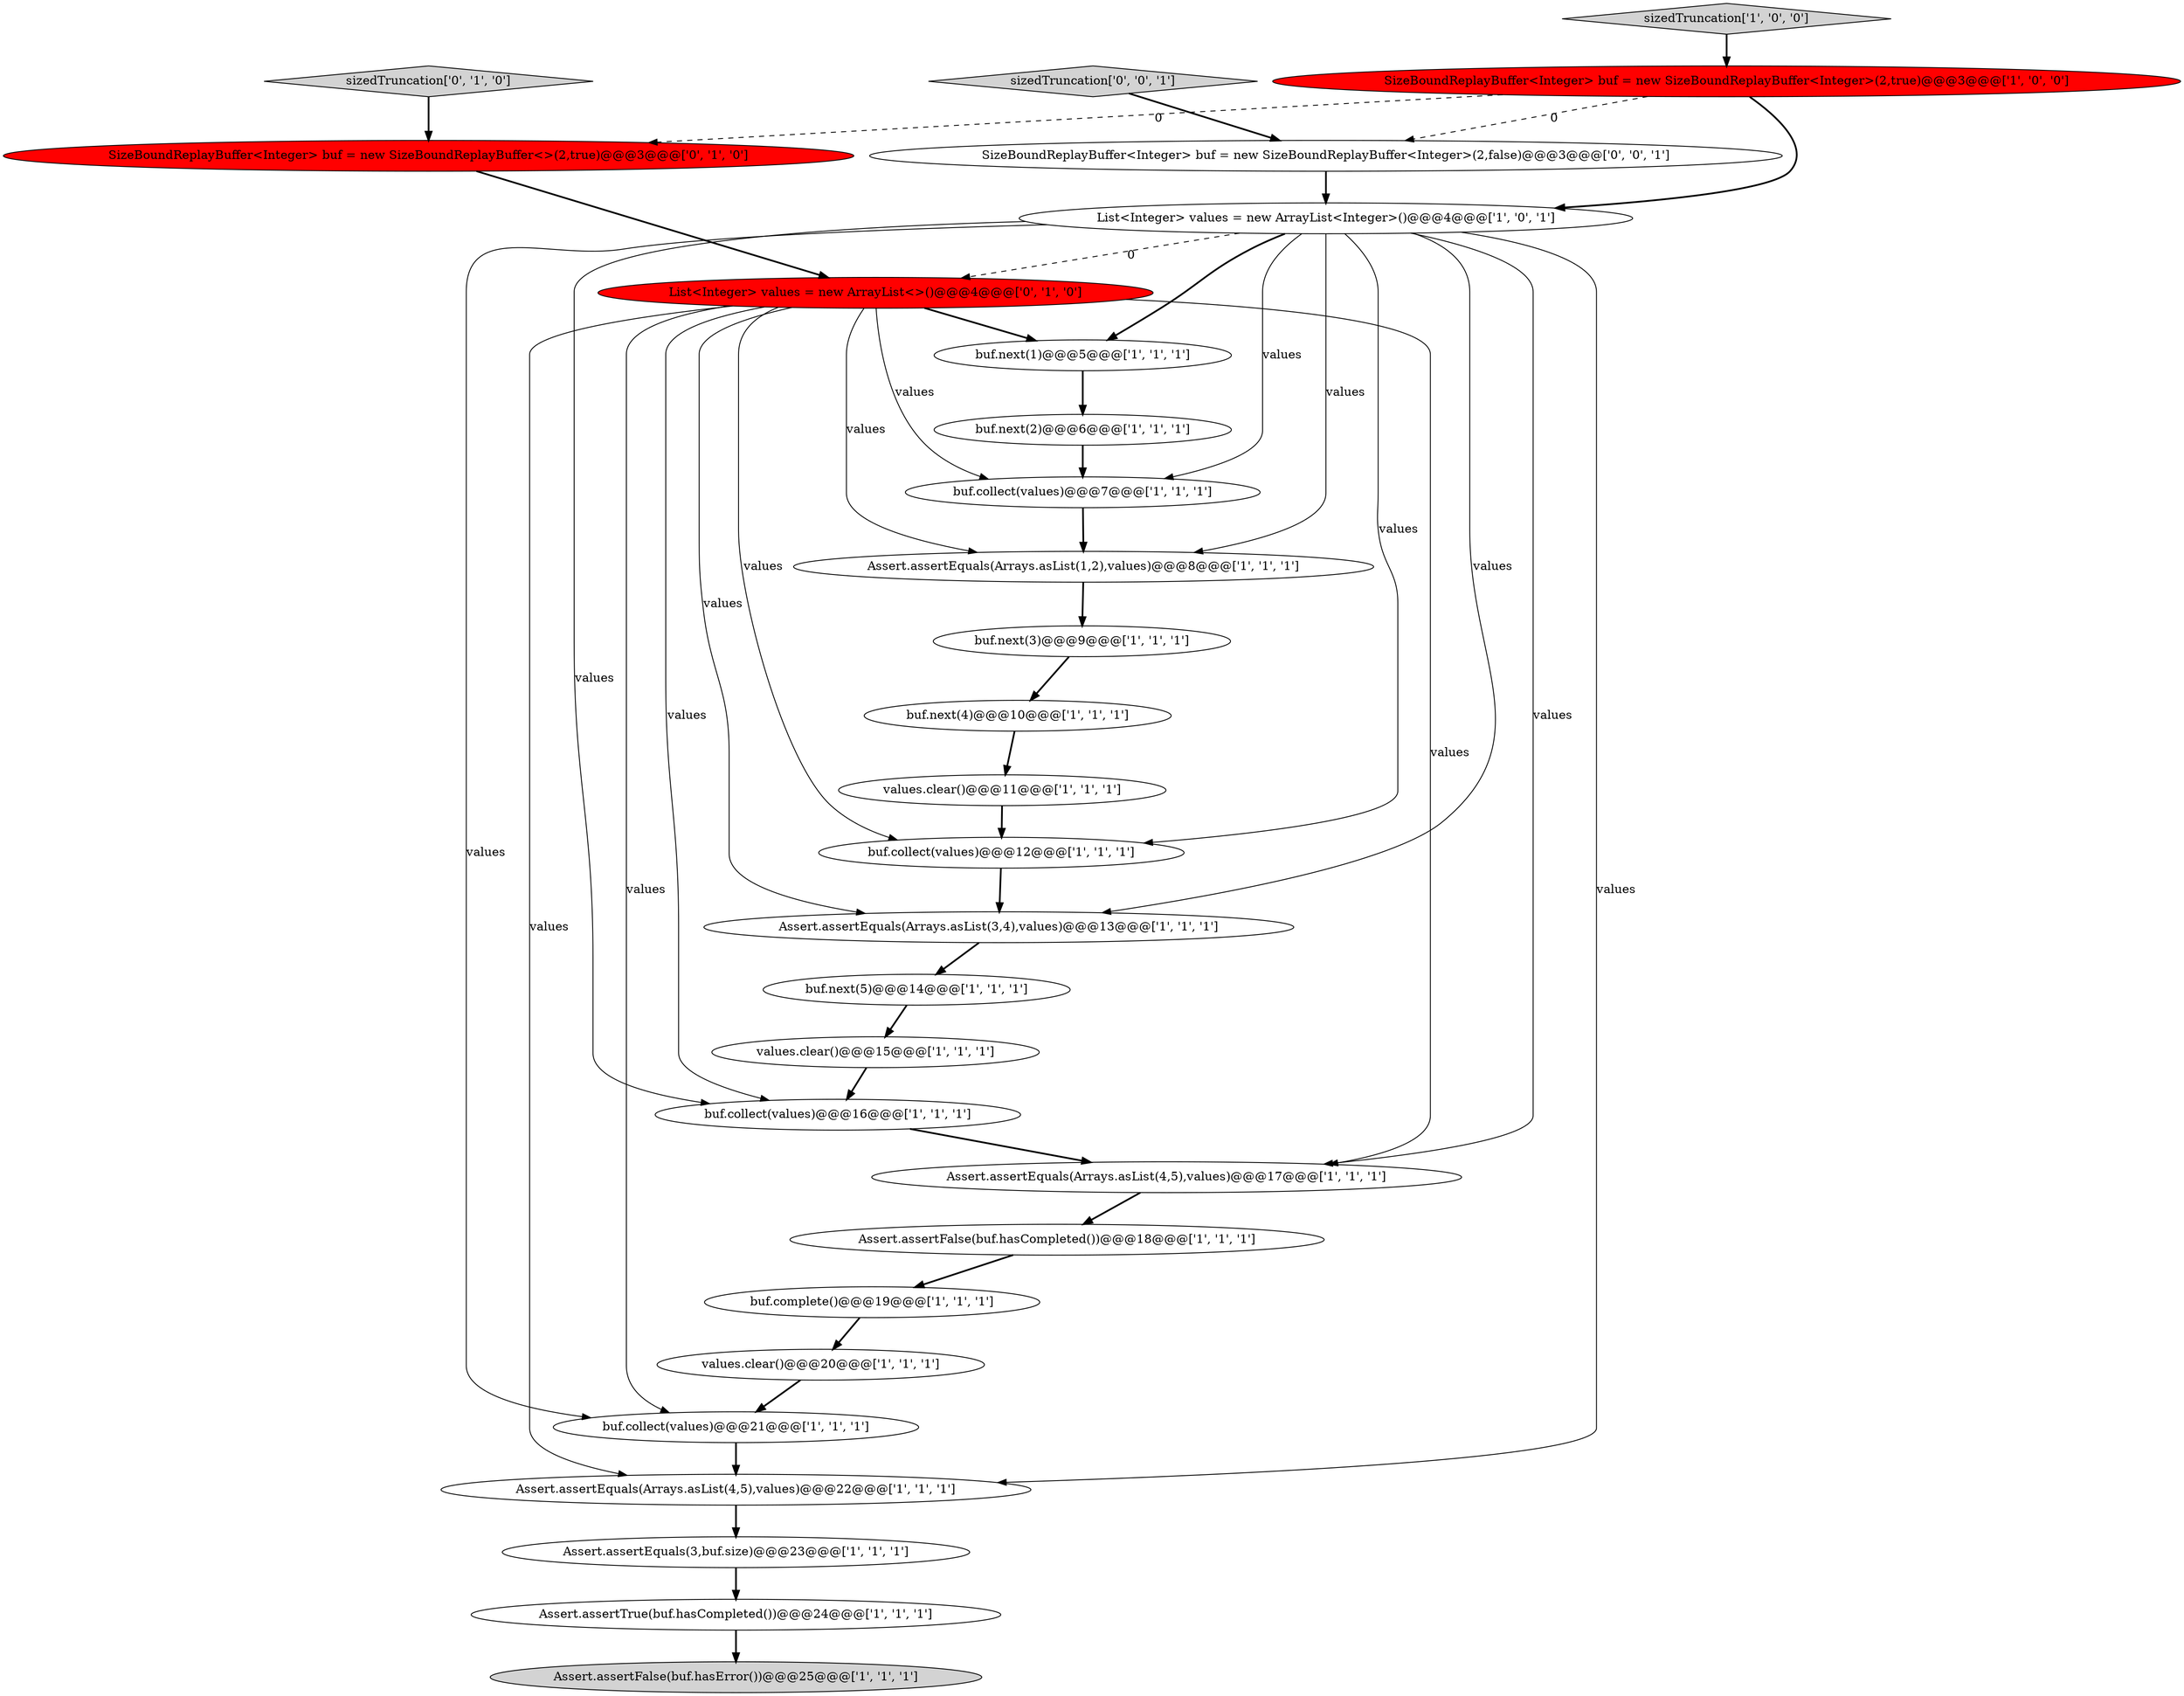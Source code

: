 digraph {
15 [style = filled, label = "values.clear()@@@11@@@['1', '1', '1']", fillcolor = white, shape = ellipse image = "AAA0AAABBB1BBB"];
13 [style = filled, label = "buf.next(2)@@@6@@@['1', '1', '1']", fillcolor = white, shape = ellipse image = "AAA0AAABBB1BBB"];
9 [style = filled, label = "sizedTruncation['1', '0', '0']", fillcolor = lightgray, shape = diamond image = "AAA0AAABBB1BBB"];
20 [style = filled, label = "Assert.assertTrue(buf.hasCompleted())@@@24@@@['1', '1', '1']", fillcolor = white, shape = ellipse image = "AAA0AAABBB1BBB"];
19 [style = filled, label = "Assert.assertFalse(buf.hasCompleted())@@@18@@@['1', '1', '1']", fillcolor = white, shape = ellipse image = "AAA0AAABBB1BBB"];
10 [style = filled, label = "buf.collect(values)@@@16@@@['1', '1', '1']", fillcolor = white, shape = ellipse image = "AAA0AAABBB1BBB"];
11 [style = filled, label = "values.clear()@@@20@@@['1', '1', '1']", fillcolor = white, shape = ellipse image = "AAA0AAABBB1BBB"];
8 [style = filled, label = "buf.next(3)@@@9@@@['1', '1', '1']", fillcolor = white, shape = ellipse image = "AAA0AAABBB1BBB"];
25 [style = filled, label = "sizedTruncation['0', '1', '0']", fillcolor = lightgray, shape = diamond image = "AAA0AAABBB2BBB"];
5 [style = filled, label = "buf.next(5)@@@14@@@['1', '1', '1']", fillcolor = white, shape = ellipse image = "AAA0AAABBB1BBB"];
23 [style = filled, label = "values.clear()@@@15@@@['1', '1', '1']", fillcolor = white, shape = ellipse image = "AAA0AAABBB1BBB"];
17 [style = filled, label = "buf.next(4)@@@10@@@['1', '1', '1']", fillcolor = white, shape = ellipse image = "AAA0AAABBB1BBB"];
4 [style = filled, label = "buf.collect(values)@@@7@@@['1', '1', '1']", fillcolor = white, shape = ellipse image = "AAA0AAABBB1BBB"];
1 [style = filled, label = "Assert.assertEquals(Arrays.asList(4,5),values)@@@17@@@['1', '1', '1']", fillcolor = white, shape = ellipse image = "AAA0AAABBB1BBB"];
6 [style = filled, label = "Assert.assertEquals(3,buf.size)@@@23@@@['1', '1', '1']", fillcolor = white, shape = ellipse image = "AAA0AAABBB1BBB"];
27 [style = filled, label = "sizedTruncation['0', '0', '1']", fillcolor = lightgray, shape = diamond image = "AAA0AAABBB3BBB"];
7 [style = filled, label = "Assert.assertFalse(buf.hasError())@@@25@@@['1', '1', '1']", fillcolor = lightgray, shape = ellipse image = "AAA0AAABBB1BBB"];
28 [style = filled, label = "SizeBoundReplayBuffer<Integer> buf = new SizeBoundReplayBuffer<Integer>(2,false)@@@3@@@['0', '0', '1']", fillcolor = white, shape = ellipse image = "AAA0AAABBB3BBB"];
12 [style = filled, label = "buf.next(1)@@@5@@@['1', '1', '1']", fillcolor = white, shape = ellipse image = "AAA0AAABBB1BBB"];
3 [style = filled, label = "buf.collect(values)@@@21@@@['1', '1', '1']", fillcolor = white, shape = ellipse image = "AAA0AAABBB1BBB"];
2 [style = filled, label = "buf.collect(values)@@@12@@@['1', '1', '1']", fillcolor = white, shape = ellipse image = "AAA0AAABBB1BBB"];
24 [style = filled, label = "List<Integer> values = new ArrayList<>()@@@4@@@['0', '1', '0']", fillcolor = red, shape = ellipse image = "AAA1AAABBB2BBB"];
14 [style = filled, label = "Assert.assertEquals(Arrays.asList(1,2),values)@@@8@@@['1', '1', '1']", fillcolor = white, shape = ellipse image = "AAA0AAABBB1BBB"];
0 [style = filled, label = "SizeBoundReplayBuffer<Integer> buf = new SizeBoundReplayBuffer<Integer>(2,true)@@@3@@@['1', '0', '0']", fillcolor = red, shape = ellipse image = "AAA1AAABBB1BBB"];
26 [style = filled, label = "SizeBoundReplayBuffer<Integer> buf = new SizeBoundReplayBuffer<>(2,true)@@@3@@@['0', '1', '0']", fillcolor = red, shape = ellipse image = "AAA1AAABBB2BBB"];
22 [style = filled, label = "Assert.assertEquals(Arrays.asList(4,5),values)@@@22@@@['1', '1', '1']", fillcolor = white, shape = ellipse image = "AAA0AAABBB1BBB"];
21 [style = filled, label = "List<Integer> values = new ArrayList<Integer>()@@@4@@@['1', '0', '1']", fillcolor = white, shape = ellipse image = "AAA0AAABBB1BBB"];
16 [style = filled, label = "Assert.assertEquals(Arrays.asList(3,4),values)@@@13@@@['1', '1', '1']", fillcolor = white, shape = ellipse image = "AAA0AAABBB1BBB"];
18 [style = filled, label = "buf.complete()@@@19@@@['1', '1', '1']", fillcolor = white, shape = ellipse image = "AAA0AAABBB1BBB"];
24->12 [style = bold, label=""];
4->14 [style = bold, label=""];
15->2 [style = bold, label=""];
19->18 [style = bold, label=""];
9->0 [style = bold, label=""];
24->4 [style = solid, label="values"];
5->23 [style = bold, label=""];
24->2 [style = solid, label="values"];
27->28 [style = bold, label=""];
18->11 [style = bold, label=""];
21->16 [style = solid, label="values"];
24->10 [style = solid, label="values"];
0->26 [style = dashed, label="0"];
0->21 [style = bold, label=""];
21->4 [style = solid, label="values"];
26->24 [style = bold, label=""];
3->22 [style = bold, label=""];
0->28 [style = dashed, label="0"];
21->22 [style = solid, label="values"];
21->12 [style = bold, label=""];
21->1 [style = solid, label="values"];
8->17 [style = bold, label=""];
6->20 [style = bold, label=""];
12->13 [style = bold, label=""];
21->2 [style = solid, label="values"];
28->21 [style = bold, label=""];
11->3 [style = bold, label=""];
21->14 [style = solid, label="values"];
24->1 [style = solid, label="values"];
24->3 [style = solid, label="values"];
21->3 [style = solid, label="values"];
25->26 [style = bold, label=""];
17->15 [style = bold, label=""];
23->10 [style = bold, label=""];
16->5 [style = bold, label=""];
24->16 [style = solid, label="values"];
24->14 [style = solid, label="values"];
14->8 [style = bold, label=""];
20->7 [style = bold, label=""];
1->19 [style = bold, label=""];
10->1 [style = bold, label=""];
21->24 [style = dashed, label="0"];
24->22 [style = solid, label="values"];
21->10 [style = solid, label="values"];
22->6 [style = bold, label=""];
13->4 [style = bold, label=""];
2->16 [style = bold, label=""];
}
